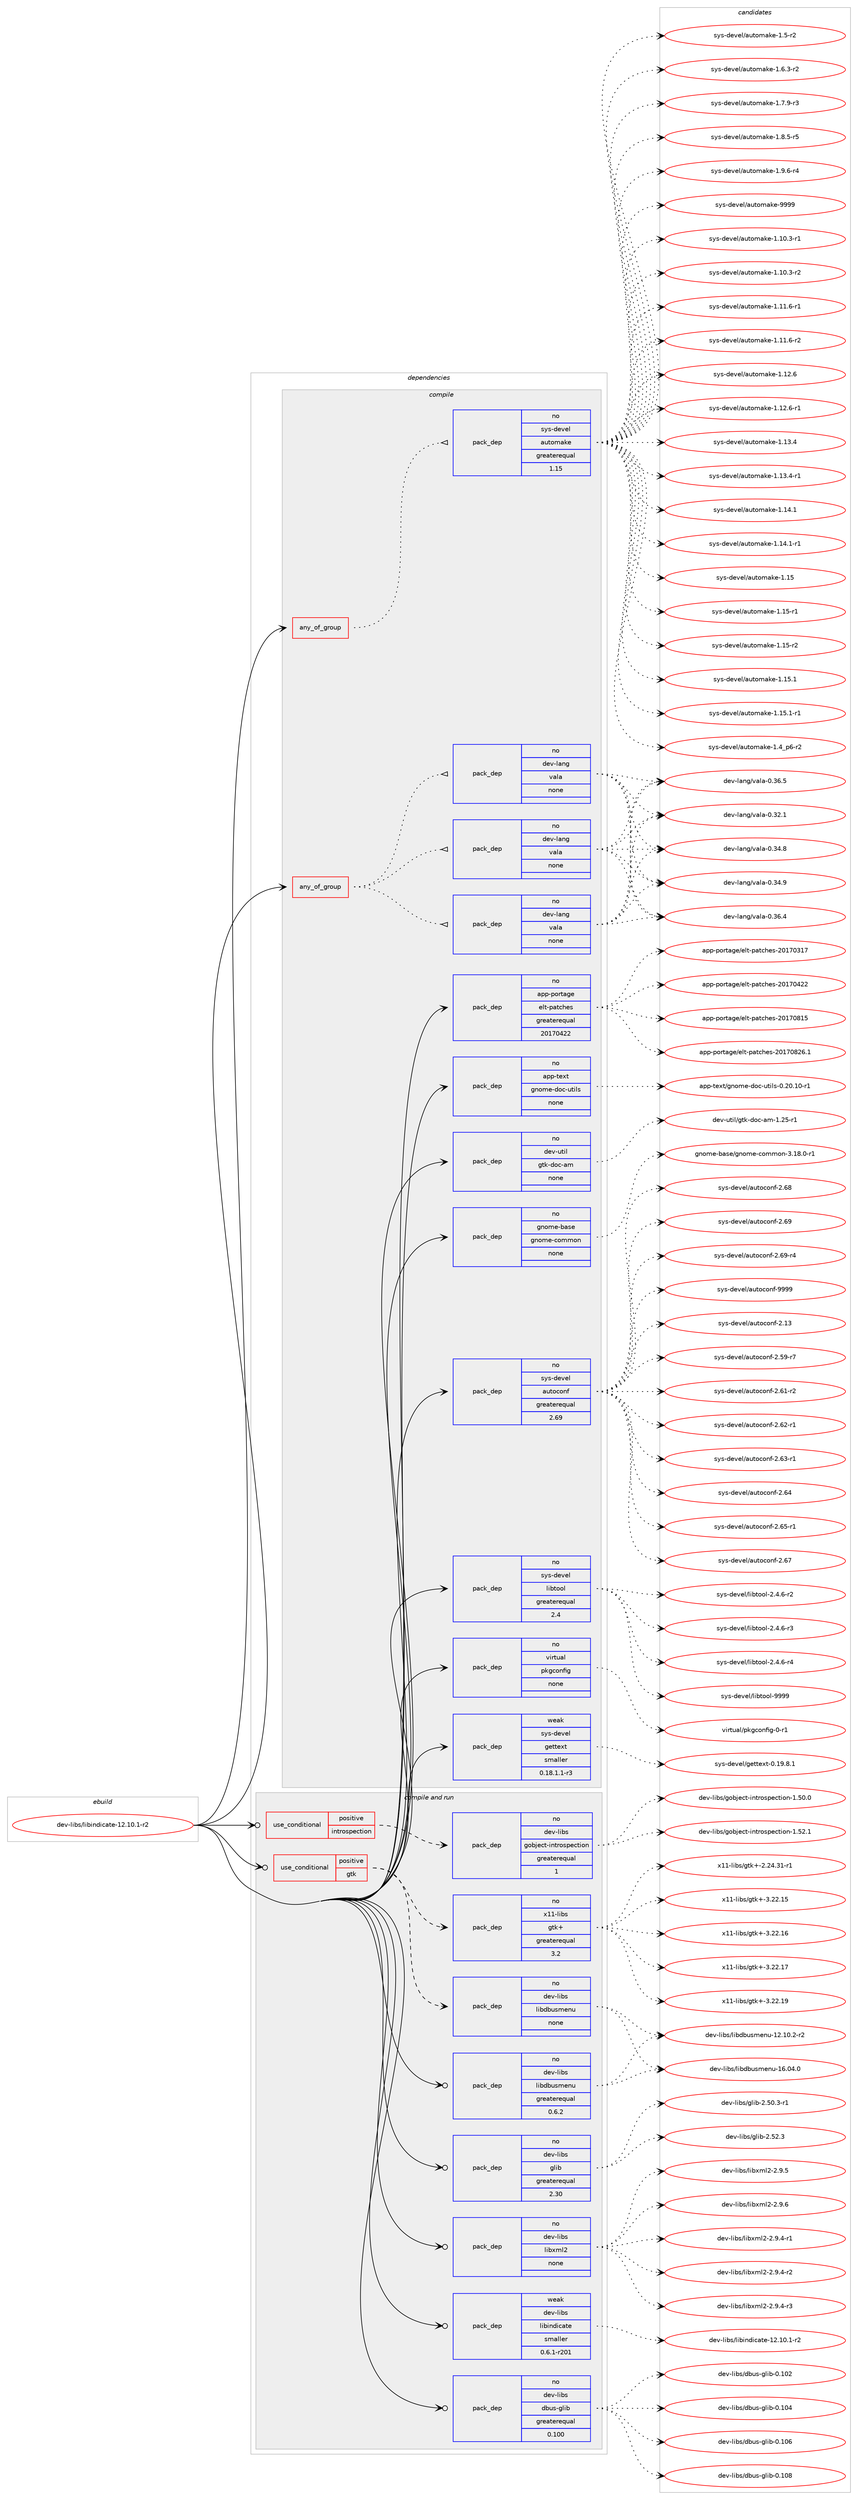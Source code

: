 digraph prolog {

# *************
# Graph options
# *************

newrank=true;
concentrate=true;
compound=true;
graph [rankdir=LR,fontname=Helvetica,fontsize=10,ranksep=1.5];#, ranksep=2.5, nodesep=0.2];
edge  [arrowhead=vee];
node  [fontname=Helvetica,fontsize=10];

# **********
# The ebuild
# **********

subgraph cluster_leftcol {
color=gray;
rank=same;
label=<<i>ebuild</i>>;
id [label="dev-libs/libindicate-12.10.1-r2", color=red, width=4, href="../dev-libs/libindicate-12.10.1-r2.svg"];
}

# ****************
# The dependencies
# ****************

subgraph cluster_midcol {
color=gray;
label=<<i>dependencies</i>>;
subgraph cluster_compile {
fillcolor="#eeeeee";
style=filled;
label=<<i>compile</i>>;
subgraph any3383 {
dependency115529 [label=<<TABLE BORDER="0" CELLBORDER="1" CELLSPACING="0" CELLPADDING="4"><TR><TD CELLPADDING="10">any_of_group</TD></TR></TABLE>>, shape=none, color=red];subgraph pack87167 {
dependency115530 [label=<<TABLE BORDER="0" CELLBORDER="1" CELLSPACING="0" CELLPADDING="4" WIDTH="220"><TR><TD ROWSPAN="6" CELLPADDING="30">pack_dep</TD></TR><TR><TD WIDTH="110">no</TD></TR><TR><TD>dev-lang</TD></TR><TR><TD>vala</TD></TR><TR><TD>none</TD></TR><TR><TD></TD></TR></TABLE>>, shape=none, color=blue];
}
dependency115529:e -> dependency115530:w [weight=20,style="dotted",arrowhead="oinv"];
subgraph pack87168 {
dependency115531 [label=<<TABLE BORDER="0" CELLBORDER="1" CELLSPACING="0" CELLPADDING="4" WIDTH="220"><TR><TD ROWSPAN="6" CELLPADDING="30">pack_dep</TD></TR><TR><TD WIDTH="110">no</TD></TR><TR><TD>dev-lang</TD></TR><TR><TD>vala</TD></TR><TR><TD>none</TD></TR><TR><TD></TD></TR></TABLE>>, shape=none, color=blue];
}
dependency115529:e -> dependency115531:w [weight=20,style="dotted",arrowhead="oinv"];
subgraph pack87169 {
dependency115532 [label=<<TABLE BORDER="0" CELLBORDER="1" CELLSPACING="0" CELLPADDING="4" WIDTH="220"><TR><TD ROWSPAN="6" CELLPADDING="30">pack_dep</TD></TR><TR><TD WIDTH="110">no</TD></TR><TR><TD>dev-lang</TD></TR><TR><TD>vala</TD></TR><TR><TD>none</TD></TR><TR><TD></TD></TR></TABLE>>, shape=none, color=blue];
}
dependency115529:e -> dependency115532:w [weight=20,style="dotted",arrowhead="oinv"];
}
id:e -> dependency115529:w [weight=20,style="solid",arrowhead="vee"];
subgraph any3384 {
dependency115533 [label=<<TABLE BORDER="0" CELLBORDER="1" CELLSPACING="0" CELLPADDING="4"><TR><TD CELLPADDING="10">any_of_group</TD></TR></TABLE>>, shape=none, color=red];subgraph pack87170 {
dependency115534 [label=<<TABLE BORDER="0" CELLBORDER="1" CELLSPACING="0" CELLPADDING="4" WIDTH="220"><TR><TD ROWSPAN="6" CELLPADDING="30">pack_dep</TD></TR><TR><TD WIDTH="110">no</TD></TR><TR><TD>sys-devel</TD></TR><TR><TD>automake</TD></TR><TR><TD>greaterequal</TD></TR><TR><TD>1.15</TD></TR></TABLE>>, shape=none, color=blue];
}
dependency115533:e -> dependency115534:w [weight=20,style="dotted",arrowhead="oinv"];
}
id:e -> dependency115533:w [weight=20,style="solid",arrowhead="vee"];
subgraph pack87171 {
dependency115535 [label=<<TABLE BORDER="0" CELLBORDER="1" CELLSPACING="0" CELLPADDING="4" WIDTH="220"><TR><TD ROWSPAN="6" CELLPADDING="30">pack_dep</TD></TR><TR><TD WIDTH="110">no</TD></TR><TR><TD>app-portage</TD></TR><TR><TD>elt-patches</TD></TR><TR><TD>greaterequal</TD></TR><TR><TD>20170422</TD></TR></TABLE>>, shape=none, color=blue];
}
id:e -> dependency115535:w [weight=20,style="solid",arrowhead="vee"];
subgraph pack87172 {
dependency115536 [label=<<TABLE BORDER="0" CELLBORDER="1" CELLSPACING="0" CELLPADDING="4" WIDTH="220"><TR><TD ROWSPAN="6" CELLPADDING="30">pack_dep</TD></TR><TR><TD WIDTH="110">no</TD></TR><TR><TD>app-text</TD></TR><TR><TD>gnome-doc-utils</TD></TR><TR><TD>none</TD></TR><TR><TD></TD></TR></TABLE>>, shape=none, color=blue];
}
id:e -> dependency115536:w [weight=20,style="solid",arrowhead="vee"];
subgraph pack87173 {
dependency115537 [label=<<TABLE BORDER="0" CELLBORDER="1" CELLSPACING="0" CELLPADDING="4" WIDTH="220"><TR><TD ROWSPAN="6" CELLPADDING="30">pack_dep</TD></TR><TR><TD WIDTH="110">no</TD></TR><TR><TD>dev-util</TD></TR><TR><TD>gtk-doc-am</TD></TR><TR><TD>none</TD></TR><TR><TD></TD></TR></TABLE>>, shape=none, color=blue];
}
id:e -> dependency115537:w [weight=20,style="solid",arrowhead="vee"];
subgraph pack87174 {
dependency115538 [label=<<TABLE BORDER="0" CELLBORDER="1" CELLSPACING="0" CELLPADDING="4" WIDTH="220"><TR><TD ROWSPAN="6" CELLPADDING="30">pack_dep</TD></TR><TR><TD WIDTH="110">no</TD></TR><TR><TD>gnome-base</TD></TR><TR><TD>gnome-common</TD></TR><TR><TD>none</TD></TR><TR><TD></TD></TR></TABLE>>, shape=none, color=blue];
}
id:e -> dependency115538:w [weight=20,style="solid",arrowhead="vee"];
subgraph pack87175 {
dependency115539 [label=<<TABLE BORDER="0" CELLBORDER="1" CELLSPACING="0" CELLPADDING="4" WIDTH="220"><TR><TD ROWSPAN="6" CELLPADDING="30">pack_dep</TD></TR><TR><TD WIDTH="110">no</TD></TR><TR><TD>sys-devel</TD></TR><TR><TD>autoconf</TD></TR><TR><TD>greaterequal</TD></TR><TR><TD>2.69</TD></TR></TABLE>>, shape=none, color=blue];
}
id:e -> dependency115539:w [weight=20,style="solid",arrowhead="vee"];
subgraph pack87176 {
dependency115540 [label=<<TABLE BORDER="0" CELLBORDER="1" CELLSPACING="0" CELLPADDING="4" WIDTH="220"><TR><TD ROWSPAN="6" CELLPADDING="30">pack_dep</TD></TR><TR><TD WIDTH="110">no</TD></TR><TR><TD>sys-devel</TD></TR><TR><TD>libtool</TD></TR><TR><TD>greaterequal</TD></TR><TR><TD>2.4</TD></TR></TABLE>>, shape=none, color=blue];
}
id:e -> dependency115540:w [weight=20,style="solid",arrowhead="vee"];
subgraph pack87177 {
dependency115541 [label=<<TABLE BORDER="0" CELLBORDER="1" CELLSPACING="0" CELLPADDING="4" WIDTH="220"><TR><TD ROWSPAN="6" CELLPADDING="30">pack_dep</TD></TR><TR><TD WIDTH="110">no</TD></TR><TR><TD>virtual</TD></TR><TR><TD>pkgconfig</TD></TR><TR><TD>none</TD></TR><TR><TD></TD></TR></TABLE>>, shape=none, color=blue];
}
id:e -> dependency115541:w [weight=20,style="solid",arrowhead="vee"];
subgraph pack87178 {
dependency115542 [label=<<TABLE BORDER="0" CELLBORDER="1" CELLSPACING="0" CELLPADDING="4" WIDTH="220"><TR><TD ROWSPAN="6" CELLPADDING="30">pack_dep</TD></TR><TR><TD WIDTH="110">weak</TD></TR><TR><TD>sys-devel</TD></TR><TR><TD>gettext</TD></TR><TR><TD>smaller</TD></TR><TR><TD>0.18.1.1-r3</TD></TR></TABLE>>, shape=none, color=blue];
}
id:e -> dependency115542:w [weight=20,style="solid",arrowhead="vee"];
}
subgraph cluster_compileandrun {
fillcolor="#eeeeee";
style=filled;
label=<<i>compile and run</i>>;
subgraph cond24949 {
dependency115543 [label=<<TABLE BORDER="0" CELLBORDER="1" CELLSPACING="0" CELLPADDING="4"><TR><TD ROWSPAN="3" CELLPADDING="10">use_conditional</TD></TR><TR><TD>positive</TD></TR><TR><TD>gtk</TD></TR></TABLE>>, shape=none, color=red];
subgraph pack87179 {
dependency115544 [label=<<TABLE BORDER="0" CELLBORDER="1" CELLSPACING="0" CELLPADDING="4" WIDTH="220"><TR><TD ROWSPAN="6" CELLPADDING="30">pack_dep</TD></TR><TR><TD WIDTH="110">no</TD></TR><TR><TD>dev-libs</TD></TR><TR><TD>libdbusmenu</TD></TR><TR><TD>none</TD></TR><TR><TD></TD></TR></TABLE>>, shape=none, color=blue];
}
dependency115543:e -> dependency115544:w [weight=20,style="dashed",arrowhead="vee"];
subgraph pack87180 {
dependency115545 [label=<<TABLE BORDER="0" CELLBORDER="1" CELLSPACING="0" CELLPADDING="4" WIDTH="220"><TR><TD ROWSPAN="6" CELLPADDING="30">pack_dep</TD></TR><TR><TD WIDTH="110">no</TD></TR><TR><TD>x11-libs</TD></TR><TR><TD>gtk+</TD></TR><TR><TD>greaterequal</TD></TR><TR><TD>3.2</TD></TR></TABLE>>, shape=none, color=blue];
}
dependency115543:e -> dependency115545:w [weight=20,style="dashed",arrowhead="vee"];
}
id:e -> dependency115543:w [weight=20,style="solid",arrowhead="odotvee"];
subgraph cond24950 {
dependency115546 [label=<<TABLE BORDER="0" CELLBORDER="1" CELLSPACING="0" CELLPADDING="4"><TR><TD ROWSPAN="3" CELLPADDING="10">use_conditional</TD></TR><TR><TD>positive</TD></TR><TR><TD>introspection</TD></TR></TABLE>>, shape=none, color=red];
subgraph pack87181 {
dependency115547 [label=<<TABLE BORDER="0" CELLBORDER="1" CELLSPACING="0" CELLPADDING="4" WIDTH="220"><TR><TD ROWSPAN="6" CELLPADDING="30">pack_dep</TD></TR><TR><TD WIDTH="110">no</TD></TR><TR><TD>dev-libs</TD></TR><TR><TD>gobject-introspection</TD></TR><TR><TD>greaterequal</TD></TR><TR><TD>1</TD></TR></TABLE>>, shape=none, color=blue];
}
dependency115546:e -> dependency115547:w [weight=20,style="dashed",arrowhead="vee"];
}
id:e -> dependency115546:w [weight=20,style="solid",arrowhead="odotvee"];
subgraph pack87182 {
dependency115548 [label=<<TABLE BORDER="0" CELLBORDER="1" CELLSPACING="0" CELLPADDING="4" WIDTH="220"><TR><TD ROWSPAN="6" CELLPADDING="30">pack_dep</TD></TR><TR><TD WIDTH="110">no</TD></TR><TR><TD>dev-libs</TD></TR><TR><TD>dbus-glib</TD></TR><TR><TD>greaterequal</TD></TR><TR><TD>0.100</TD></TR></TABLE>>, shape=none, color=blue];
}
id:e -> dependency115548:w [weight=20,style="solid",arrowhead="odotvee"];
subgraph pack87183 {
dependency115549 [label=<<TABLE BORDER="0" CELLBORDER="1" CELLSPACING="0" CELLPADDING="4" WIDTH="220"><TR><TD ROWSPAN="6" CELLPADDING="30">pack_dep</TD></TR><TR><TD WIDTH="110">no</TD></TR><TR><TD>dev-libs</TD></TR><TR><TD>glib</TD></TR><TR><TD>greaterequal</TD></TR><TR><TD>2.30</TD></TR></TABLE>>, shape=none, color=blue];
}
id:e -> dependency115549:w [weight=20,style="solid",arrowhead="odotvee"];
subgraph pack87184 {
dependency115550 [label=<<TABLE BORDER="0" CELLBORDER="1" CELLSPACING="0" CELLPADDING="4" WIDTH="220"><TR><TD ROWSPAN="6" CELLPADDING="30">pack_dep</TD></TR><TR><TD WIDTH="110">no</TD></TR><TR><TD>dev-libs</TD></TR><TR><TD>libdbusmenu</TD></TR><TR><TD>greaterequal</TD></TR><TR><TD>0.6.2</TD></TR></TABLE>>, shape=none, color=blue];
}
id:e -> dependency115550:w [weight=20,style="solid",arrowhead="odotvee"];
subgraph pack87185 {
dependency115551 [label=<<TABLE BORDER="0" CELLBORDER="1" CELLSPACING="0" CELLPADDING="4" WIDTH="220"><TR><TD ROWSPAN="6" CELLPADDING="30">pack_dep</TD></TR><TR><TD WIDTH="110">no</TD></TR><TR><TD>dev-libs</TD></TR><TR><TD>libxml2</TD></TR><TR><TD>none</TD></TR><TR><TD></TD></TR></TABLE>>, shape=none, color=blue];
}
id:e -> dependency115551:w [weight=20,style="solid",arrowhead="odotvee"];
subgraph pack87186 {
dependency115552 [label=<<TABLE BORDER="0" CELLBORDER="1" CELLSPACING="0" CELLPADDING="4" WIDTH="220"><TR><TD ROWSPAN="6" CELLPADDING="30">pack_dep</TD></TR><TR><TD WIDTH="110">weak</TD></TR><TR><TD>dev-libs</TD></TR><TR><TD>libindicate</TD></TR><TR><TD>smaller</TD></TR><TR><TD>0.6.1-r201</TD></TR></TABLE>>, shape=none, color=blue];
}
id:e -> dependency115552:w [weight=20,style="solid",arrowhead="odotvee"];
}
subgraph cluster_run {
fillcolor="#eeeeee";
style=filled;
label=<<i>run</i>>;
}
}

# **************
# The candidates
# **************

subgraph cluster_choices {
rank=same;
color=gray;
label=<<i>candidates</i>>;

subgraph choice87167 {
color=black;
nodesep=1;
choice100101118451089711010347118971089745484651504649 [label="dev-lang/vala-0.32.1", color=red, width=4,href="../dev-lang/vala-0.32.1.svg"];
choice100101118451089711010347118971089745484651524656 [label="dev-lang/vala-0.34.8", color=red, width=4,href="../dev-lang/vala-0.34.8.svg"];
choice100101118451089711010347118971089745484651524657 [label="dev-lang/vala-0.34.9", color=red, width=4,href="../dev-lang/vala-0.34.9.svg"];
choice100101118451089711010347118971089745484651544652 [label="dev-lang/vala-0.36.4", color=red, width=4,href="../dev-lang/vala-0.36.4.svg"];
choice100101118451089711010347118971089745484651544653 [label="dev-lang/vala-0.36.5", color=red, width=4,href="../dev-lang/vala-0.36.5.svg"];
dependency115530:e -> choice100101118451089711010347118971089745484651504649:w [style=dotted,weight="100"];
dependency115530:e -> choice100101118451089711010347118971089745484651524656:w [style=dotted,weight="100"];
dependency115530:e -> choice100101118451089711010347118971089745484651524657:w [style=dotted,weight="100"];
dependency115530:e -> choice100101118451089711010347118971089745484651544652:w [style=dotted,weight="100"];
dependency115530:e -> choice100101118451089711010347118971089745484651544653:w [style=dotted,weight="100"];
}
subgraph choice87168 {
color=black;
nodesep=1;
choice100101118451089711010347118971089745484651504649 [label="dev-lang/vala-0.32.1", color=red, width=4,href="../dev-lang/vala-0.32.1.svg"];
choice100101118451089711010347118971089745484651524656 [label="dev-lang/vala-0.34.8", color=red, width=4,href="../dev-lang/vala-0.34.8.svg"];
choice100101118451089711010347118971089745484651524657 [label="dev-lang/vala-0.34.9", color=red, width=4,href="../dev-lang/vala-0.34.9.svg"];
choice100101118451089711010347118971089745484651544652 [label="dev-lang/vala-0.36.4", color=red, width=4,href="../dev-lang/vala-0.36.4.svg"];
choice100101118451089711010347118971089745484651544653 [label="dev-lang/vala-0.36.5", color=red, width=4,href="../dev-lang/vala-0.36.5.svg"];
dependency115531:e -> choice100101118451089711010347118971089745484651504649:w [style=dotted,weight="100"];
dependency115531:e -> choice100101118451089711010347118971089745484651524656:w [style=dotted,weight="100"];
dependency115531:e -> choice100101118451089711010347118971089745484651524657:w [style=dotted,weight="100"];
dependency115531:e -> choice100101118451089711010347118971089745484651544652:w [style=dotted,weight="100"];
dependency115531:e -> choice100101118451089711010347118971089745484651544653:w [style=dotted,weight="100"];
}
subgraph choice87169 {
color=black;
nodesep=1;
choice100101118451089711010347118971089745484651504649 [label="dev-lang/vala-0.32.1", color=red, width=4,href="../dev-lang/vala-0.32.1.svg"];
choice100101118451089711010347118971089745484651524656 [label="dev-lang/vala-0.34.8", color=red, width=4,href="../dev-lang/vala-0.34.8.svg"];
choice100101118451089711010347118971089745484651524657 [label="dev-lang/vala-0.34.9", color=red, width=4,href="../dev-lang/vala-0.34.9.svg"];
choice100101118451089711010347118971089745484651544652 [label="dev-lang/vala-0.36.4", color=red, width=4,href="../dev-lang/vala-0.36.4.svg"];
choice100101118451089711010347118971089745484651544653 [label="dev-lang/vala-0.36.5", color=red, width=4,href="../dev-lang/vala-0.36.5.svg"];
dependency115532:e -> choice100101118451089711010347118971089745484651504649:w [style=dotted,weight="100"];
dependency115532:e -> choice100101118451089711010347118971089745484651524656:w [style=dotted,weight="100"];
dependency115532:e -> choice100101118451089711010347118971089745484651524657:w [style=dotted,weight="100"];
dependency115532:e -> choice100101118451089711010347118971089745484651544652:w [style=dotted,weight="100"];
dependency115532:e -> choice100101118451089711010347118971089745484651544653:w [style=dotted,weight="100"];
}
subgraph choice87170 {
color=black;
nodesep=1;
choice11512111545100101118101108479711711611110997107101454946494846514511449 [label="sys-devel/automake-1.10.3-r1", color=red, width=4,href="../sys-devel/automake-1.10.3-r1.svg"];
choice11512111545100101118101108479711711611110997107101454946494846514511450 [label="sys-devel/automake-1.10.3-r2", color=red, width=4,href="../sys-devel/automake-1.10.3-r2.svg"];
choice11512111545100101118101108479711711611110997107101454946494946544511449 [label="sys-devel/automake-1.11.6-r1", color=red, width=4,href="../sys-devel/automake-1.11.6-r1.svg"];
choice11512111545100101118101108479711711611110997107101454946494946544511450 [label="sys-devel/automake-1.11.6-r2", color=red, width=4,href="../sys-devel/automake-1.11.6-r2.svg"];
choice1151211154510010111810110847971171161111099710710145494649504654 [label="sys-devel/automake-1.12.6", color=red, width=4,href="../sys-devel/automake-1.12.6.svg"];
choice11512111545100101118101108479711711611110997107101454946495046544511449 [label="sys-devel/automake-1.12.6-r1", color=red, width=4,href="../sys-devel/automake-1.12.6-r1.svg"];
choice1151211154510010111810110847971171161111099710710145494649514652 [label="sys-devel/automake-1.13.4", color=red, width=4,href="../sys-devel/automake-1.13.4.svg"];
choice11512111545100101118101108479711711611110997107101454946495146524511449 [label="sys-devel/automake-1.13.4-r1", color=red, width=4,href="../sys-devel/automake-1.13.4-r1.svg"];
choice1151211154510010111810110847971171161111099710710145494649524649 [label="sys-devel/automake-1.14.1", color=red, width=4,href="../sys-devel/automake-1.14.1.svg"];
choice11512111545100101118101108479711711611110997107101454946495246494511449 [label="sys-devel/automake-1.14.1-r1", color=red, width=4,href="../sys-devel/automake-1.14.1-r1.svg"];
choice115121115451001011181011084797117116111109971071014549464953 [label="sys-devel/automake-1.15", color=red, width=4,href="../sys-devel/automake-1.15.svg"];
choice1151211154510010111810110847971171161111099710710145494649534511449 [label="sys-devel/automake-1.15-r1", color=red, width=4,href="../sys-devel/automake-1.15-r1.svg"];
choice1151211154510010111810110847971171161111099710710145494649534511450 [label="sys-devel/automake-1.15-r2", color=red, width=4,href="../sys-devel/automake-1.15-r2.svg"];
choice1151211154510010111810110847971171161111099710710145494649534649 [label="sys-devel/automake-1.15.1", color=red, width=4,href="../sys-devel/automake-1.15.1.svg"];
choice11512111545100101118101108479711711611110997107101454946495346494511449 [label="sys-devel/automake-1.15.1-r1", color=red, width=4,href="../sys-devel/automake-1.15.1-r1.svg"];
choice115121115451001011181011084797117116111109971071014549465295112544511450 [label="sys-devel/automake-1.4_p6-r2", color=red, width=4,href="../sys-devel/automake-1.4_p6-r2.svg"];
choice11512111545100101118101108479711711611110997107101454946534511450 [label="sys-devel/automake-1.5-r2", color=red, width=4,href="../sys-devel/automake-1.5-r2.svg"];
choice115121115451001011181011084797117116111109971071014549465446514511450 [label="sys-devel/automake-1.6.3-r2", color=red, width=4,href="../sys-devel/automake-1.6.3-r2.svg"];
choice115121115451001011181011084797117116111109971071014549465546574511451 [label="sys-devel/automake-1.7.9-r3", color=red, width=4,href="../sys-devel/automake-1.7.9-r3.svg"];
choice115121115451001011181011084797117116111109971071014549465646534511453 [label="sys-devel/automake-1.8.5-r5", color=red, width=4,href="../sys-devel/automake-1.8.5-r5.svg"];
choice115121115451001011181011084797117116111109971071014549465746544511452 [label="sys-devel/automake-1.9.6-r4", color=red, width=4,href="../sys-devel/automake-1.9.6-r4.svg"];
choice115121115451001011181011084797117116111109971071014557575757 [label="sys-devel/automake-9999", color=red, width=4,href="../sys-devel/automake-9999.svg"];
dependency115534:e -> choice11512111545100101118101108479711711611110997107101454946494846514511449:w [style=dotted,weight="100"];
dependency115534:e -> choice11512111545100101118101108479711711611110997107101454946494846514511450:w [style=dotted,weight="100"];
dependency115534:e -> choice11512111545100101118101108479711711611110997107101454946494946544511449:w [style=dotted,weight="100"];
dependency115534:e -> choice11512111545100101118101108479711711611110997107101454946494946544511450:w [style=dotted,weight="100"];
dependency115534:e -> choice1151211154510010111810110847971171161111099710710145494649504654:w [style=dotted,weight="100"];
dependency115534:e -> choice11512111545100101118101108479711711611110997107101454946495046544511449:w [style=dotted,weight="100"];
dependency115534:e -> choice1151211154510010111810110847971171161111099710710145494649514652:w [style=dotted,weight="100"];
dependency115534:e -> choice11512111545100101118101108479711711611110997107101454946495146524511449:w [style=dotted,weight="100"];
dependency115534:e -> choice1151211154510010111810110847971171161111099710710145494649524649:w [style=dotted,weight="100"];
dependency115534:e -> choice11512111545100101118101108479711711611110997107101454946495246494511449:w [style=dotted,weight="100"];
dependency115534:e -> choice115121115451001011181011084797117116111109971071014549464953:w [style=dotted,weight="100"];
dependency115534:e -> choice1151211154510010111810110847971171161111099710710145494649534511449:w [style=dotted,weight="100"];
dependency115534:e -> choice1151211154510010111810110847971171161111099710710145494649534511450:w [style=dotted,weight="100"];
dependency115534:e -> choice1151211154510010111810110847971171161111099710710145494649534649:w [style=dotted,weight="100"];
dependency115534:e -> choice11512111545100101118101108479711711611110997107101454946495346494511449:w [style=dotted,weight="100"];
dependency115534:e -> choice115121115451001011181011084797117116111109971071014549465295112544511450:w [style=dotted,weight="100"];
dependency115534:e -> choice11512111545100101118101108479711711611110997107101454946534511450:w [style=dotted,weight="100"];
dependency115534:e -> choice115121115451001011181011084797117116111109971071014549465446514511450:w [style=dotted,weight="100"];
dependency115534:e -> choice115121115451001011181011084797117116111109971071014549465546574511451:w [style=dotted,weight="100"];
dependency115534:e -> choice115121115451001011181011084797117116111109971071014549465646534511453:w [style=dotted,weight="100"];
dependency115534:e -> choice115121115451001011181011084797117116111109971071014549465746544511452:w [style=dotted,weight="100"];
dependency115534:e -> choice115121115451001011181011084797117116111109971071014557575757:w [style=dotted,weight="100"];
}
subgraph choice87171 {
color=black;
nodesep=1;
choice97112112451121111141169710310147101108116451129711699104101115455048495548514955 [label="app-portage/elt-patches-20170317", color=red, width=4,href="../app-portage/elt-patches-20170317.svg"];
choice97112112451121111141169710310147101108116451129711699104101115455048495548525050 [label="app-portage/elt-patches-20170422", color=red, width=4,href="../app-portage/elt-patches-20170422.svg"];
choice97112112451121111141169710310147101108116451129711699104101115455048495548564953 [label="app-portage/elt-patches-20170815", color=red, width=4,href="../app-portage/elt-patches-20170815.svg"];
choice971121124511211111411697103101471011081164511297116991041011154550484955485650544649 [label="app-portage/elt-patches-20170826.1", color=red, width=4,href="../app-portage/elt-patches-20170826.1.svg"];
dependency115535:e -> choice97112112451121111141169710310147101108116451129711699104101115455048495548514955:w [style=dotted,weight="100"];
dependency115535:e -> choice97112112451121111141169710310147101108116451129711699104101115455048495548525050:w [style=dotted,weight="100"];
dependency115535:e -> choice97112112451121111141169710310147101108116451129711699104101115455048495548564953:w [style=dotted,weight="100"];
dependency115535:e -> choice971121124511211111411697103101471011081164511297116991041011154550484955485650544649:w [style=dotted,weight="100"];
}
subgraph choice87172 {
color=black;
nodesep=1;
choice97112112451161011201164710311011110910145100111994511711610510811545484650484649484511449 [label="app-text/gnome-doc-utils-0.20.10-r1", color=red, width=4,href="../app-text/gnome-doc-utils-0.20.10-r1.svg"];
dependency115536:e -> choice97112112451161011201164710311011110910145100111994511711610510811545484650484649484511449:w [style=dotted,weight="100"];
}
subgraph choice87173 {
color=black;
nodesep=1;
choice10010111845117116105108471031161074510011199459710945494650534511449 [label="dev-util/gtk-doc-am-1.25-r1", color=red, width=4,href="../dev-util/gtk-doc-am-1.25-r1.svg"];
dependency115537:e -> choice10010111845117116105108471031161074510011199459710945494650534511449:w [style=dotted,weight="100"];
}
subgraph choice87174 {
color=black;
nodesep=1;
choice103110111109101459897115101471031101111091014599111109109111110455146495646484511449 [label="gnome-base/gnome-common-3.18.0-r1", color=red, width=4,href="../gnome-base/gnome-common-3.18.0-r1.svg"];
dependency115538:e -> choice103110111109101459897115101471031101111091014599111109109111110455146495646484511449:w [style=dotted,weight="100"];
}
subgraph choice87175 {
color=black;
nodesep=1;
choice115121115451001011181011084797117116111991111101024550464951 [label="sys-devel/autoconf-2.13", color=red, width=4,href="../sys-devel/autoconf-2.13.svg"];
choice1151211154510010111810110847971171161119911111010245504653574511455 [label="sys-devel/autoconf-2.59-r7", color=red, width=4,href="../sys-devel/autoconf-2.59-r7.svg"];
choice1151211154510010111810110847971171161119911111010245504654494511450 [label="sys-devel/autoconf-2.61-r2", color=red, width=4,href="../sys-devel/autoconf-2.61-r2.svg"];
choice1151211154510010111810110847971171161119911111010245504654504511449 [label="sys-devel/autoconf-2.62-r1", color=red, width=4,href="../sys-devel/autoconf-2.62-r1.svg"];
choice1151211154510010111810110847971171161119911111010245504654514511449 [label="sys-devel/autoconf-2.63-r1", color=red, width=4,href="../sys-devel/autoconf-2.63-r1.svg"];
choice115121115451001011181011084797117116111991111101024550465452 [label="sys-devel/autoconf-2.64", color=red, width=4,href="../sys-devel/autoconf-2.64.svg"];
choice1151211154510010111810110847971171161119911111010245504654534511449 [label="sys-devel/autoconf-2.65-r1", color=red, width=4,href="../sys-devel/autoconf-2.65-r1.svg"];
choice115121115451001011181011084797117116111991111101024550465455 [label="sys-devel/autoconf-2.67", color=red, width=4,href="../sys-devel/autoconf-2.67.svg"];
choice115121115451001011181011084797117116111991111101024550465456 [label="sys-devel/autoconf-2.68", color=red, width=4,href="../sys-devel/autoconf-2.68.svg"];
choice115121115451001011181011084797117116111991111101024550465457 [label="sys-devel/autoconf-2.69", color=red, width=4,href="../sys-devel/autoconf-2.69.svg"];
choice1151211154510010111810110847971171161119911111010245504654574511452 [label="sys-devel/autoconf-2.69-r4", color=red, width=4,href="../sys-devel/autoconf-2.69-r4.svg"];
choice115121115451001011181011084797117116111991111101024557575757 [label="sys-devel/autoconf-9999", color=red, width=4,href="../sys-devel/autoconf-9999.svg"];
dependency115539:e -> choice115121115451001011181011084797117116111991111101024550464951:w [style=dotted,weight="100"];
dependency115539:e -> choice1151211154510010111810110847971171161119911111010245504653574511455:w [style=dotted,weight="100"];
dependency115539:e -> choice1151211154510010111810110847971171161119911111010245504654494511450:w [style=dotted,weight="100"];
dependency115539:e -> choice1151211154510010111810110847971171161119911111010245504654504511449:w [style=dotted,weight="100"];
dependency115539:e -> choice1151211154510010111810110847971171161119911111010245504654514511449:w [style=dotted,weight="100"];
dependency115539:e -> choice115121115451001011181011084797117116111991111101024550465452:w [style=dotted,weight="100"];
dependency115539:e -> choice1151211154510010111810110847971171161119911111010245504654534511449:w [style=dotted,weight="100"];
dependency115539:e -> choice115121115451001011181011084797117116111991111101024550465455:w [style=dotted,weight="100"];
dependency115539:e -> choice115121115451001011181011084797117116111991111101024550465456:w [style=dotted,weight="100"];
dependency115539:e -> choice115121115451001011181011084797117116111991111101024550465457:w [style=dotted,weight="100"];
dependency115539:e -> choice1151211154510010111810110847971171161119911111010245504654574511452:w [style=dotted,weight="100"];
dependency115539:e -> choice115121115451001011181011084797117116111991111101024557575757:w [style=dotted,weight="100"];
}
subgraph choice87176 {
color=black;
nodesep=1;
choice1151211154510010111810110847108105981161111111084550465246544511450 [label="sys-devel/libtool-2.4.6-r2", color=red, width=4,href="../sys-devel/libtool-2.4.6-r2.svg"];
choice1151211154510010111810110847108105981161111111084550465246544511451 [label="sys-devel/libtool-2.4.6-r3", color=red, width=4,href="../sys-devel/libtool-2.4.6-r3.svg"];
choice1151211154510010111810110847108105981161111111084550465246544511452 [label="sys-devel/libtool-2.4.6-r4", color=red, width=4,href="../sys-devel/libtool-2.4.6-r4.svg"];
choice1151211154510010111810110847108105981161111111084557575757 [label="sys-devel/libtool-9999", color=red, width=4,href="../sys-devel/libtool-9999.svg"];
dependency115540:e -> choice1151211154510010111810110847108105981161111111084550465246544511450:w [style=dotted,weight="100"];
dependency115540:e -> choice1151211154510010111810110847108105981161111111084550465246544511451:w [style=dotted,weight="100"];
dependency115540:e -> choice1151211154510010111810110847108105981161111111084550465246544511452:w [style=dotted,weight="100"];
dependency115540:e -> choice1151211154510010111810110847108105981161111111084557575757:w [style=dotted,weight="100"];
}
subgraph choice87177 {
color=black;
nodesep=1;
choice11810511411611797108471121071039911111010210510345484511449 [label="virtual/pkgconfig-0-r1", color=red, width=4,href="../virtual/pkgconfig-0-r1.svg"];
dependency115541:e -> choice11810511411611797108471121071039911111010210510345484511449:w [style=dotted,weight="100"];
}
subgraph choice87178 {
color=black;
nodesep=1;
choice1151211154510010111810110847103101116116101120116454846495746564649 [label="sys-devel/gettext-0.19.8.1", color=red, width=4,href="../sys-devel/gettext-0.19.8.1.svg"];
dependency115542:e -> choice1151211154510010111810110847103101116116101120116454846495746564649:w [style=dotted,weight="100"];
}
subgraph choice87179 {
color=black;
nodesep=1;
choice100101118451081059811547108105981009811711510910111011745495046494846504511450 [label="dev-libs/libdbusmenu-12.10.2-r2", color=red, width=4,href="../dev-libs/libdbusmenu-12.10.2-r2.svg"];
choice10010111845108105981154710810598100981171151091011101174549544648524648 [label="dev-libs/libdbusmenu-16.04.0", color=red, width=4,href="../dev-libs/libdbusmenu-16.04.0.svg"];
dependency115544:e -> choice100101118451081059811547108105981009811711510910111011745495046494846504511450:w [style=dotted,weight="100"];
dependency115544:e -> choice10010111845108105981154710810598100981171151091011101174549544648524648:w [style=dotted,weight="100"];
}
subgraph choice87180 {
color=black;
nodesep=1;
choice12049494510810598115471031161074345504650524651494511449 [label="x11-libs/gtk+-2.24.31-r1", color=red, width=4,href="../x11-libs/gtk+-2.24.31-r1.svg"];
choice1204949451081059811547103116107434551465050464953 [label="x11-libs/gtk+-3.22.15", color=red, width=4,href="../x11-libs/gtk+-3.22.15.svg"];
choice1204949451081059811547103116107434551465050464954 [label="x11-libs/gtk+-3.22.16", color=red, width=4,href="../x11-libs/gtk+-3.22.16.svg"];
choice1204949451081059811547103116107434551465050464955 [label="x11-libs/gtk+-3.22.17", color=red, width=4,href="../x11-libs/gtk+-3.22.17.svg"];
choice1204949451081059811547103116107434551465050464957 [label="x11-libs/gtk+-3.22.19", color=red, width=4,href="../x11-libs/gtk+-3.22.19.svg"];
dependency115545:e -> choice12049494510810598115471031161074345504650524651494511449:w [style=dotted,weight="100"];
dependency115545:e -> choice1204949451081059811547103116107434551465050464953:w [style=dotted,weight="100"];
dependency115545:e -> choice1204949451081059811547103116107434551465050464954:w [style=dotted,weight="100"];
dependency115545:e -> choice1204949451081059811547103116107434551465050464955:w [style=dotted,weight="100"];
dependency115545:e -> choice1204949451081059811547103116107434551465050464957:w [style=dotted,weight="100"];
}
subgraph choice87181 {
color=black;
nodesep=1;
choice1001011184510810598115471031119810610199116451051101161141111151121019911610511111045494653484648 [label="dev-libs/gobject-introspection-1.50.0", color=red, width=4,href="../dev-libs/gobject-introspection-1.50.0.svg"];
choice1001011184510810598115471031119810610199116451051101161141111151121019911610511111045494653504649 [label="dev-libs/gobject-introspection-1.52.1", color=red, width=4,href="../dev-libs/gobject-introspection-1.52.1.svg"];
dependency115547:e -> choice1001011184510810598115471031119810610199116451051101161141111151121019911610511111045494653484648:w [style=dotted,weight="100"];
dependency115547:e -> choice1001011184510810598115471031119810610199116451051101161141111151121019911610511111045494653504649:w [style=dotted,weight="100"];
}
subgraph choice87182 {
color=black;
nodesep=1;
choice100101118451081059811547100981171154510310810598454846494850 [label="dev-libs/dbus-glib-0.102", color=red, width=4,href="../dev-libs/dbus-glib-0.102.svg"];
choice100101118451081059811547100981171154510310810598454846494852 [label="dev-libs/dbus-glib-0.104", color=red, width=4,href="../dev-libs/dbus-glib-0.104.svg"];
choice100101118451081059811547100981171154510310810598454846494854 [label="dev-libs/dbus-glib-0.106", color=red, width=4,href="../dev-libs/dbus-glib-0.106.svg"];
choice100101118451081059811547100981171154510310810598454846494856 [label="dev-libs/dbus-glib-0.108", color=red, width=4,href="../dev-libs/dbus-glib-0.108.svg"];
dependency115548:e -> choice100101118451081059811547100981171154510310810598454846494850:w [style=dotted,weight="100"];
dependency115548:e -> choice100101118451081059811547100981171154510310810598454846494852:w [style=dotted,weight="100"];
dependency115548:e -> choice100101118451081059811547100981171154510310810598454846494854:w [style=dotted,weight="100"];
dependency115548:e -> choice100101118451081059811547100981171154510310810598454846494856:w [style=dotted,weight="100"];
}
subgraph choice87183 {
color=black;
nodesep=1;
choice10010111845108105981154710310810598455046534846514511449 [label="dev-libs/glib-2.50.3-r1", color=red, width=4,href="../dev-libs/glib-2.50.3-r1.svg"];
choice1001011184510810598115471031081059845504653504651 [label="dev-libs/glib-2.52.3", color=red, width=4,href="../dev-libs/glib-2.52.3.svg"];
dependency115549:e -> choice10010111845108105981154710310810598455046534846514511449:w [style=dotted,weight="100"];
dependency115549:e -> choice1001011184510810598115471031081059845504653504651:w [style=dotted,weight="100"];
}
subgraph choice87184 {
color=black;
nodesep=1;
choice100101118451081059811547108105981009811711510910111011745495046494846504511450 [label="dev-libs/libdbusmenu-12.10.2-r2", color=red, width=4,href="../dev-libs/libdbusmenu-12.10.2-r2.svg"];
choice10010111845108105981154710810598100981171151091011101174549544648524648 [label="dev-libs/libdbusmenu-16.04.0", color=red, width=4,href="../dev-libs/libdbusmenu-16.04.0.svg"];
dependency115550:e -> choice100101118451081059811547108105981009811711510910111011745495046494846504511450:w [style=dotted,weight="100"];
dependency115550:e -> choice10010111845108105981154710810598100981171151091011101174549544648524648:w [style=dotted,weight="100"];
}
subgraph choice87185 {
color=black;
nodesep=1;
choice10010111845108105981154710810598120109108504550465746524511449 [label="dev-libs/libxml2-2.9.4-r1", color=red, width=4,href="../dev-libs/libxml2-2.9.4-r1.svg"];
choice10010111845108105981154710810598120109108504550465746524511450 [label="dev-libs/libxml2-2.9.4-r2", color=red, width=4,href="../dev-libs/libxml2-2.9.4-r2.svg"];
choice10010111845108105981154710810598120109108504550465746524511451 [label="dev-libs/libxml2-2.9.4-r3", color=red, width=4,href="../dev-libs/libxml2-2.9.4-r3.svg"];
choice1001011184510810598115471081059812010910850455046574653 [label="dev-libs/libxml2-2.9.5", color=red, width=4,href="../dev-libs/libxml2-2.9.5.svg"];
choice1001011184510810598115471081059812010910850455046574654 [label="dev-libs/libxml2-2.9.6", color=red, width=4,href="../dev-libs/libxml2-2.9.6.svg"];
dependency115551:e -> choice10010111845108105981154710810598120109108504550465746524511449:w [style=dotted,weight="100"];
dependency115551:e -> choice10010111845108105981154710810598120109108504550465746524511450:w [style=dotted,weight="100"];
dependency115551:e -> choice10010111845108105981154710810598120109108504550465746524511451:w [style=dotted,weight="100"];
dependency115551:e -> choice1001011184510810598115471081059812010910850455046574653:w [style=dotted,weight="100"];
dependency115551:e -> choice1001011184510810598115471081059812010910850455046574654:w [style=dotted,weight="100"];
}
subgraph choice87186 {
color=black;
nodesep=1;
choice10010111845108105981154710810598105110100105999711610145495046494846494511450 [label="dev-libs/libindicate-12.10.1-r2", color=red, width=4,href="../dev-libs/libindicate-12.10.1-r2.svg"];
dependency115552:e -> choice10010111845108105981154710810598105110100105999711610145495046494846494511450:w [style=dotted,weight="100"];
}
}

}
